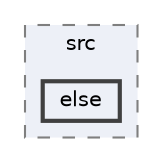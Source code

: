 digraph "doc/src/else"
{
 // LATEX_PDF_SIZE
  bgcolor="transparent";
  edge [fontname=Helvetica,fontsize=10,labelfontname=Helvetica,labelfontsize=10];
  node [fontname=Helvetica,fontsize=10,shape=box,height=0.2,width=0.4];
  compound=true
  subgraph clusterdir_61c9e5842729cb34568d93cb98ad85b9 {
    graph [ bgcolor="#edf0f7", pencolor="grey50", label="src", fontname=Helvetica,fontsize=10 style="filled,dashed", URL="dir_61c9e5842729cb34568d93cb98ad85b9.html",tooltip=""]
  dir_3d403beeac32ca3c3217374263ac4e91 [label="else", fillcolor="#edf0f7", color="grey25", style="filled,bold", URL="dir_3d403beeac32ca3c3217374263ac4e91.html",tooltip=""];
  }
}
